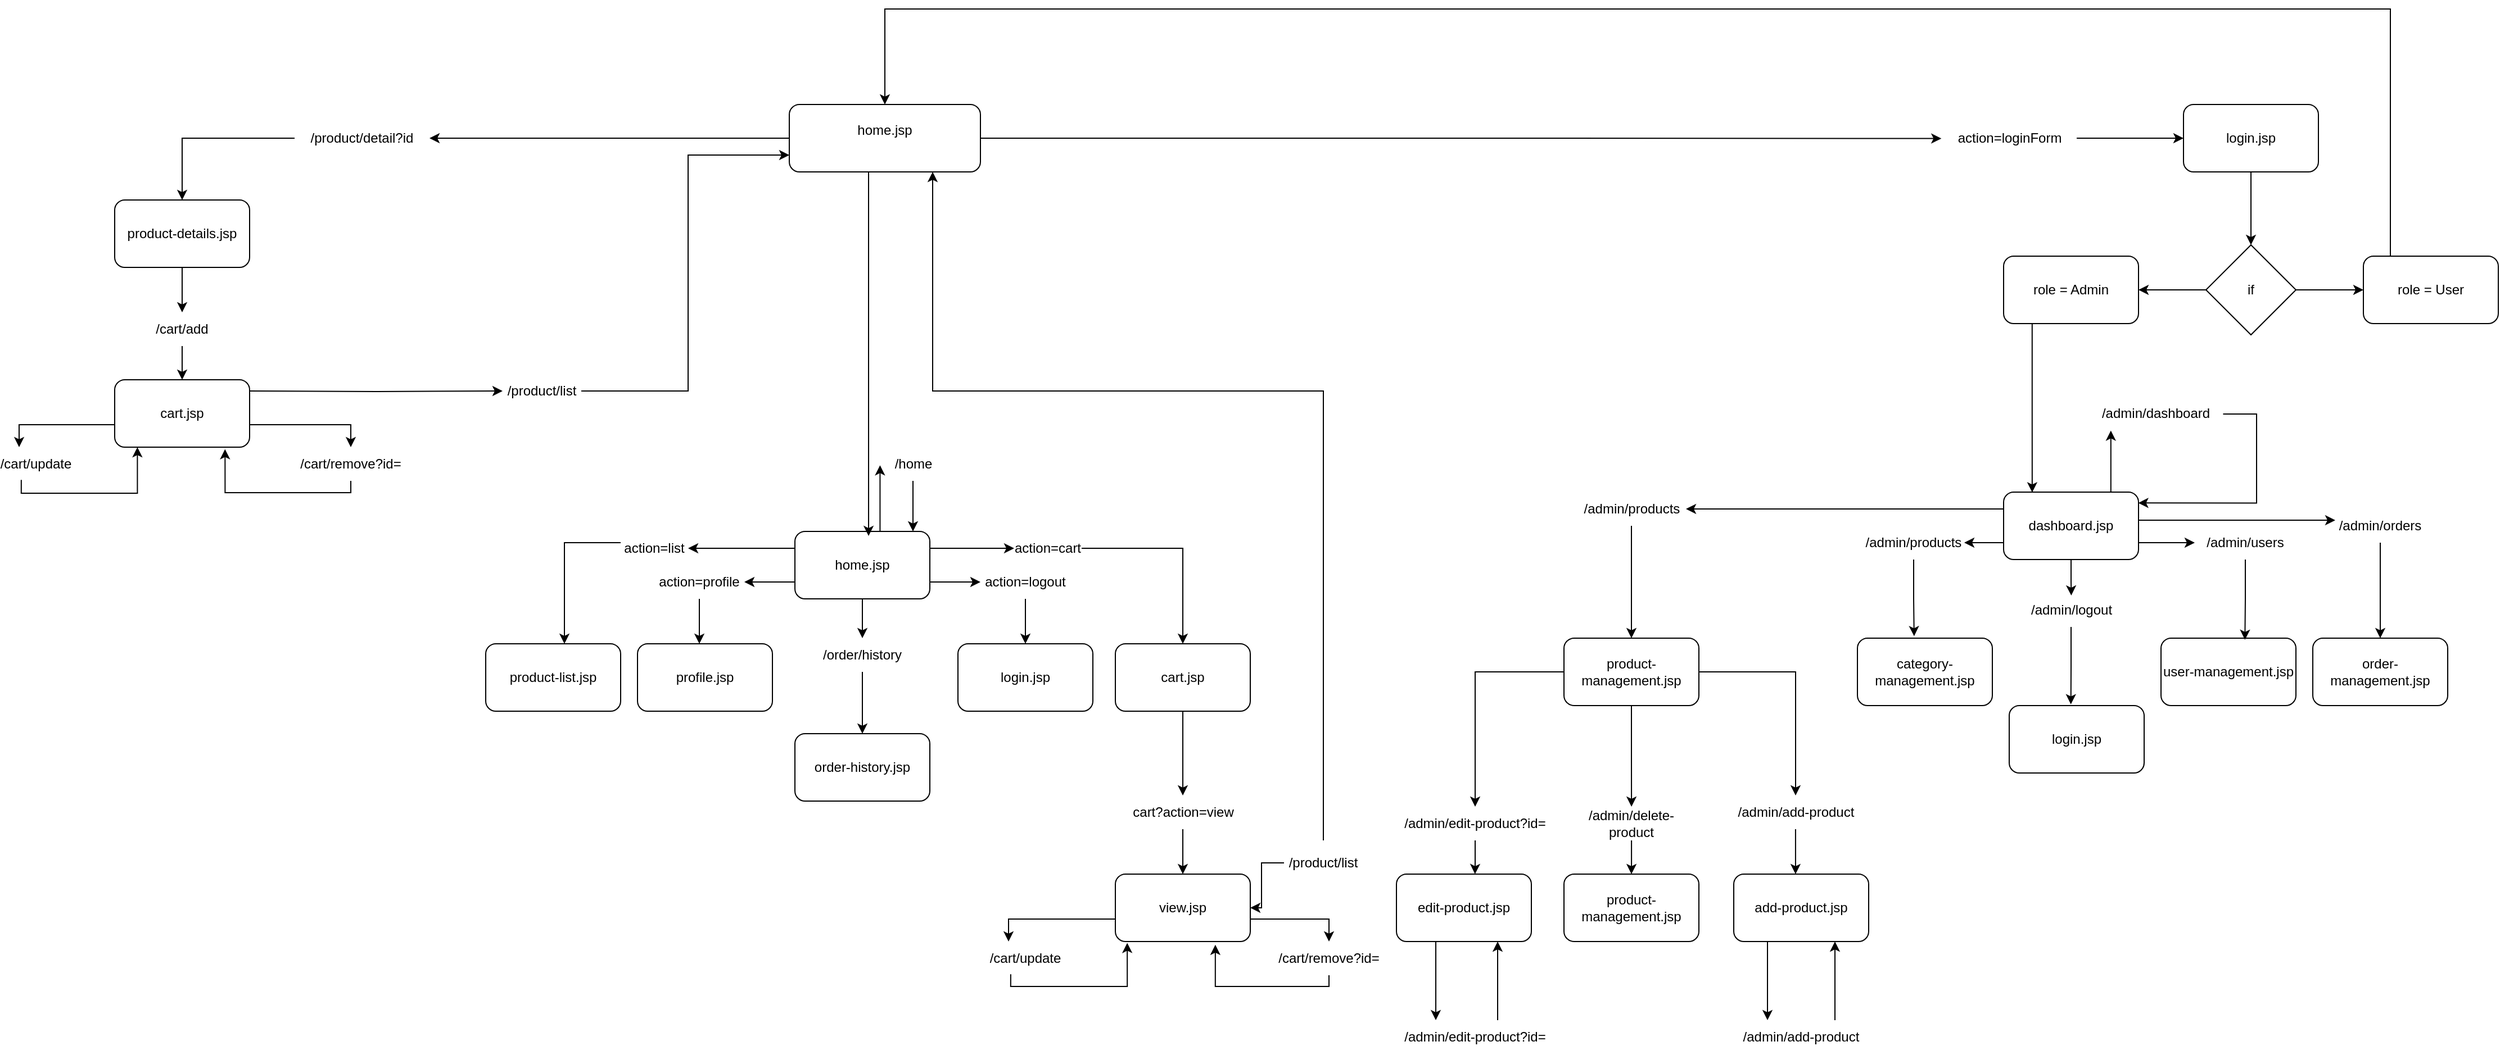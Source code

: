 <mxfile version="26.1.3">
  <diagram id="C5RBs43oDa-KdzZeNtuy" name="Page-1">
    <mxGraphModel dx="2261" dy="1913" grid="1" gridSize="10" guides="1" tooltips="1" connect="1" arrows="1" fold="1" page="1" pageScale="1" pageWidth="827" pageHeight="1169" math="0" shadow="0">
      <root>
        <mxCell id="WIyWlLk6GJQsqaUBKTNV-0" />
        <mxCell id="WIyWlLk6GJQsqaUBKTNV-1" parent="WIyWlLk6GJQsqaUBKTNV-0" />
        <mxCell id="X_06a-lyA5XukxG5UceO-40" style="edgeStyle=orthogonalEdgeStyle;rounded=0;orthogonalLoop=1;jettySize=auto;html=1;entryX=1;entryY=0.5;entryDx=0;entryDy=0;" edge="1" parent="WIyWlLk6GJQsqaUBKTNV-1" source="X_06a-lyA5XukxG5UceO-0" target="X_06a-lyA5XukxG5UceO-4">
          <mxGeometry relative="1" as="geometry" />
        </mxCell>
        <mxCell id="X_06a-lyA5XukxG5UceO-46" style="edgeStyle=orthogonalEdgeStyle;rounded=0;orthogonalLoop=1;jettySize=auto;html=1;entryX=-0.003;entryY=0.509;entryDx=0;entryDy=0;entryPerimeter=0;" edge="1" parent="WIyWlLk6GJQsqaUBKTNV-1" source="X_06a-lyA5XukxG5UceO-0" target="X_06a-lyA5XukxG5UceO-42">
          <mxGeometry relative="1" as="geometry">
            <mxPoint x="520" y="115" as="targetPoint" />
          </mxGeometry>
        </mxCell>
        <mxCell id="X_06a-lyA5XukxG5UceO-0" value="home.jsp&lt;div&gt;&lt;br&gt;&lt;/div&gt;" style="rounded=1;whiteSpace=wrap;html=1;" vertex="1" parent="WIyWlLk6GJQsqaUBKTNV-1">
          <mxGeometry x="170" y="85" width="170" height="60" as="geometry" />
        </mxCell>
        <mxCell id="X_06a-lyA5XukxG5UceO-17" style="edgeStyle=orthogonalEdgeStyle;rounded=0;orthogonalLoop=1;jettySize=auto;html=1;entryX=0.5;entryY=0;entryDx=0;entryDy=0;" edge="1" parent="WIyWlLk6GJQsqaUBKTNV-1" source="X_06a-lyA5XukxG5UceO-3" target="X_06a-lyA5XukxG5UceO-14">
          <mxGeometry relative="1" as="geometry" />
        </mxCell>
        <mxCell id="X_06a-lyA5XukxG5UceO-3" value="" style="rounded=1;whiteSpace=wrap;html=1;" vertex="1" parent="WIyWlLk6GJQsqaUBKTNV-1">
          <mxGeometry x="-430" y="170" width="120" height="60" as="geometry" />
        </mxCell>
        <mxCell id="X_06a-lyA5XukxG5UceO-5" value="product-details.jsp" style="text;html=1;align=center;verticalAlign=middle;whiteSpace=wrap;rounded=0;" vertex="1" parent="WIyWlLk6GJQsqaUBKTNV-1">
          <mxGeometry x="-420" y="185" width="100" height="30" as="geometry" />
        </mxCell>
        <mxCell id="X_06a-lyA5XukxG5UceO-10" style="edgeStyle=orthogonalEdgeStyle;rounded=0;orthogonalLoop=1;jettySize=auto;html=1;exitX=0;exitY=0.5;exitDx=0;exitDy=0;entryX=0.5;entryY=0;entryDx=0;entryDy=0;" edge="1" parent="WIyWlLk6GJQsqaUBKTNV-1" source="X_06a-lyA5XukxG5UceO-4" target="X_06a-lyA5XukxG5UceO-3">
          <mxGeometry relative="1" as="geometry">
            <Array as="points">
              <mxPoint x="-370" y="115" />
            </Array>
          </mxGeometry>
        </mxCell>
        <mxCell id="X_06a-lyA5XukxG5UceO-4" value="/product/detail?id" style="text;html=1;align=center;verticalAlign=middle;whiteSpace=wrap;rounded=0;" vertex="1" parent="WIyWlLk6GJQsqaUBKTNV-1">
          <mxGeometry x="-270" y="100" width="120" height="30" as="geometry" />
        </mxCell>
        <mxCell id="X_06a-lyA5XukxG5UceO-20" style="edgeStyle=orthogonalEdgeStyle;rounded=0;orthogonalLoop=1;jettySize=auto;html=1;entryX=0.25;entryY=0;entryDx=0;entryDy=0;" edge="1" parent="WIyWlLk6GJQsqaUBKTNV-1" source="X_06a-lyA5XukxG5UceO-11" target="X_06a-lyA5XukxG5UceO-19">
          <mxGeometry relative="1" as="geometry">
            <Array as="points">
              <mxPoint x="-515" y="370" />
            </Array>
          </mxGeometry>
        </mxCell>
        <mxCell id="X_06a-lyA5XukxG5UceO-28" value="" style="edgeStyle=orthogonalEdgeStyle;rounded=0;orthogonalLoop=1;jettySize=auto;html=1;entryX=0.5;entryY=0;entryDx=0;entryDy=0;exitX=1;exitY=0.5;exitDx=0;exitDy=0;" edge="1" parent="WIyWlLk6GJQsqaUBKTNV-1" source="X_06a-lyA5XukxG5UceO-11" target="X_06a-lyA5XukxG5UceO-22">
          <mxGeometry relative="1" as="geometry">
            <mxPoint x="-270" y="350" as="sourcePoint" />
            <mxPoint x="-220" y="370" as="targetPoint" />
            <Array as="points">
              <mxPoint x="-310" y="370" />
              <mxPoint x="-220" y="370" />
            </Array>
          </mxGeometry>
        </mxCell>
        <mxCell id="X_06a-lyA5XukxG5UceO-36" style="edgeStyle=orthogonalEdgeStyle;rounded=0;orthogonalLoop=1;jettySize=auto;html=1;entryX=0;entryY=0.5;entryDx=0;entryDy=0;" edge="1" parent="WIyWlLk6GJQsqaUBKTNV-1" target="X_06a-lyA5XukxG5UceO-38">
          <mxGeometry relative="1" as="geometry">
            <mxPoint x="-160" y="340" as="targetPoint" />
            <mxPoint x="-310" y="340.029" as="sourcePoint" />
          </mxGeometry>
        </mxCell>
        <mxCell id="X_06a-lyA5XukxG5UceO-11" value="" style="whiteSpace=wrap;html=1;rounded=1;" vertex="1" parent="WIyWlLk6GJQsqaUBKTNV-1">
          <mxGeometry x="-430" y="330" width="120" height="60" as="geometry" />
        </mxCell>
        <mxCell id="X_06a-lyA5XukxG5UceO-34" style="edgeStyle=orthogonalEdgeStyle;rounded=0;orthogonalLoop=1;jettySize=auto;html=1;entryX=0.5;entryY=0;entryDx=0;entryDy=0;" edge="1" parent="WIyWlLk6GJQsqaUBKTNV-1" source="X_06a-lyA5XukxG5UceO-14" target="X_06a-lyA5XukxG5UceO-11">
          <mxGeometry relative="1" as="geometry" />
        </mxCell>
        <mxCell id="X_06a-lyA5XukxG5UceO-14" value="/cart/add" style="text;html=1;align=center;verticalAlign=middle;whiteSpace=wrap;rounded=0;" vertex="1" parent="WIyWlLk6GJQsqaUBKTNV-1">
          <mxGeometry x="-400" y="270" width="60" height="30" as="geometry" />
        </mxCell>
        <mxCell id="X_06a-lyA5XukxG5UceO-15" value="cart.jsp" style="text;html=1;align=center;verticalAlign=middle;whiteSpace=wrap;rounded=0;" vertex="1" parent="WIyWlLk6GJQsqaUBKTNV-1">
          <mxGeometry x="-400" y="345" width="60" height="30" as="geometry" />
        </mxCell>
        <mxCell id="X_06a-lyA5XukxG5UceO-21" style="edgeStyle=orthogonalEdgeStyle;rounded=0;orthogonalLoop=1;jettySize=auto;html=1;entryX=0.16;entryY=0.99;entryDx=0;entryDy=0;entryPerimeter=0;exitX=0.282;exitY=0.97;exitDx=0;exitDy=0;exitPerimeter=0;" edge="1" parent="WIyWlLk6GJQsqaUBKTNV-1" source="X_06a-lyA5XukxG5UceO-19">
          <mxGeometry relative="1" as="geometry">
            <mxPoint x="-409.8" y="390.0" as="targetPoint" />
            <mxPoint x="-490" y="540" as="sourcePoint" />
            <Array as="points">
              <mxPoint x="-513" y="431" />
              <mxPoint x="-410" y="431" />
            </Array>
          </mxGeometry>
        </mxCell>
        <mxCell id="X_06a-lyA5XukxG5UceO-19" value="/cart/update" style="text;html=1;align=center;verticalAlign=middle;whiteSpace=wrap;rounded=0;" vertex="1" parent="WIyWlLk6GJQsqaUBKTNV-1">
          <mxGeometry x="-530" y="390" width="60" height="30" as="geometry" />
        </mxCell>
        <mxCell id="X_06a-lyA5XukxG5UceO-24" style="edgeStyle=orthogonalEdgeStyle;rounded=0;orthogonalLoop=1;jettySize=auto;html=1;entryX=0.818;entryY=1.03;entryDx=0;entryDy=0;entryPerimeter=0;exitX=0.5;exitY=1;exitDx=0;exitDy=0;" edge="1" parent="WIyWlLk6GJQsqaUBKTNV-1" source="X_06a-lyA5XukxG5UceO-22" target="X_06a-lyA5XukxG5UceO-11">
          <mxGeometry relative="1" as="geometry">
            <mxPoint x="-330" y="440" as="targetPoint" />
            <mxPoint x="-220" y="400" as="sourcePoint" />
            <Array as="points">
              <mxPoint x="-220" y="430.5" />
              <mxPoint x="-332" y="430.5" />
            </Array>
          </mxGeometry>
        </mxCell>
        <mxCell id="X_06a-lyA5XukxG5UceO-22" value="/cart/remove?id=" style="text;html=1;align=center;verticalAlign=middle;whiteSpace=wrap;rounded=0;" vertex="1" parent="WIyWlLk6GJQsqaUBKTNV-1">
          <mxGeometry x="-270" y="390" width="100" height="30" as="geometry" />
        </mxCell>
        <mxCell id="X_06a-lyA5XukxG5UceO-38" value="/product/list" style="text;html=1;align=center;verticalAlign=middle;whiteSpace=wrap;rounded=0;" vertex="1" parent="WIyWlLk6GJQsqaUBKTNV-1">
          <mxGeometry x="-85" y="320" width="70" height="40" as="geometry" />
        </mxCell>
        <mxCell id="X_06a-lyA5XukxG5UceO-39" style="edgeStyle=orthogonalEdgeStyle;rounded=0;orthogonalLoop=1;jettySize=auto;html=1;entryX=0;entryY=0.75;entryDx=0;entryDy=0;" edge="1" parent="WIyWlLk6GJQsqaUBKTNV-1" source="X_06a-lyA5XukxG5UceO-38" target="X_06a-lyA5XukxG5UceO-0">
          <mxGeometry relative="1" as="geometry">
            <mxPoint x="140" y="130" as="targetPoint" />
            <Array as="points">
              <mxPoint x="80" y="340" />
              <mxPoint x="80" y="130" />
            </Array>
          </mxGeometry>
        </mxCell>
        <mxCell id="X_06a-lyA5XukxG5UceO-49" style="edgeStyle=orthogonalEdgeStyle;rounded=0;orthogonalLoop=1;jettySize=auto;html=1;entryX=0;entryY=0.5;entryDx=0;entryDy=0;" edge="1" parent="WIyWlLk6GJQsqaUBKTNV-1" source="X_06a-lyA5XukxG5UceO-42" target="X_06a-lyA5XukxG5UceO-48">
          <mxGeometry relative="1" as="geometry" />
        </mxCell>
        <mxCell id="X_06a-lyA5XukxG5UceO-42" value="action=loginForm" style="text;html=1;align=center;verticalAlign=middle;resizable=0;points=[];autosize=1;strokeColor=none;fillColor=none;rotation=0;" vertex="1" parent="WIyWlLk6GJQsqaUBKTNV-1">
          <mxGeometry x="1195" y="100" width="120" height="30" as="geometry" />
        </mxCell>
        <mxCell id="X_06a-lyA5XukxG5UceO-53" style="edgeStyle=orthogonalEdgeStyle;rounded=0;orthogonalLoop=1;jettySize=auto;html=1;entryX=0.5;entryY=0;entryDx=0;entryDy=0;" edge="1" parent="WIyWlLk6GJQsqaUBKTNV-1" source="X_06a-lyA5XukxG5UceO-48" target="X_06a-lyA5XukxG5UceO-52">
          <mxGeometry relative="1" as="geometry" />
        </mxCell>
        <mxCell id="X_06a-lyA5XukxG5UceO-48" value="login.jsp" style="rounded=1;whiteSpace=wrap;html=1;" vertex="1" parent="WIyWlLk6GJQsqaUBKTNV-1">
          <mxGeometry x="1410" y="85" width="120" height="60" as="geometry" />
        </mxCell>
        <mxCell id="X_06a-lyA5XukxG5UceO-55" style="edgeStyle=orthogonalEdgeStyle;rounded=0;orthogonalLoop=1;jettySize=auto;html=1;entryX=1;entryY=0.5;entryDx=0;entryDy=0;" edge="1" parent="WIyWlLk6GJQsqaUBKTNV-1" source="X_06a-lyA5XukxG5UceO-52" target="X_06a-lyA5XukxG5UceO-54">
          <mxGeometry relative="1" as="geometry" />
        </mxCell>
        <mxCell id="X_06a-lyA5XukxG5UceO-59" value="" style="edgeStyle=orthogonalEdgeStyle;rounded=0;orthogonalLoop=1;jettySize=auto;html=1;" edge="1" parent="WIyWlLk6GJQsqaUBKTNV-1" source="X_06a-lyA5XukxG5UceO-52" target="X_06a-lyA5XukxG5UceO-58">
          <mxGeometry relative="1" as="geometry" />
        </mxCell>
        <mxCell id="X_06a-lyA5XukxG5UceO-52" value="if" style="rhombus;whiteSpace=wrap;html=1;" vertex="1" parent="WIyWlLk6GJQsqaUBKTNV-1">
          <mxGeometry x="1430" y="210" width="80" height="80" as="geometry" />
        </mxCell>
        <mxCell id="X_06a-lyA5XukxG5UceO-54" value="role = Admin" style="rounded=1;whiteSpace=wrap;html=1;" vertex="1" parent="WIyWlLk6GJQsqaUBKTNV-1">
          <mxGeometry x="1250" y="220" width="120" height="60" as="geometry" />
        </mxCell>
        <mxCell id="X_06a-lyA5XukxG5UceO-94" style="edgeStyle=orthogonalEdgeStyle;rounded=0;orthogonalLoop=1;jettySize=auto;html=1;entryX=1;entryY=0.5;entryDx=0;entryDy=0;exitX=0;exitY=0.25;exitDx=0;exitDy=0;" edge="1" parent="WIyWlLk6GJQsqaUBKTNV-1" source="X_06a-lyA5XukxG5UceO-56" target="X_06a-lyA5XukxG5UceO-93">
          <mxGeometry relative="1" as="geometry">
            <mxPoint x="1204" y="445.048" as="sourcePoint" />
            <Array as="points" />
          </mxGeometry>
        </mxCell>
        <mxCell id="X_06a-lyA5XukxG5UceO-100" style="edgeStyle=orthogonalEdgeStyle;rounded=0;orthogonalLoop=1;jettySize=auto;html=1;exitX=0;exitY=0.75;exitDx=0;exitDy=0;entryX=1;entryY=0.5;entryDx=0;entryDy=0;" edge="1" parent="WIyWlLk6GJQsqaUBKTNV-1" source="X_06a-lyA5XukxG5UceO-56" target="X_06a-lyA5XukxG5UceO-99">
          <mxGeometry relative="1" as="geometry">
            <mxPoint x="1240" y="475" as="sourcePoint" />
          </mxGeometry>
        </mxCell>
        <mxCell id="X_06a-lyA5XukxG5UceO-106" style="edgeStyle=orthogonalEdgeStyle;rounded=0;orthogonalLoop=1;jettySize=auto;html=1;entryX=0;entryY=0.333;entryDx=0;entryDy=0;entryPerimeter=0;" edge="1" parent="WIyWlLk6GJQsqaUBKTNV-1" source="X_06a-lyA5XukxG5UceO-56" target="X_06a-lyA5XukxG5UceO-103">
          <mxGeometry relative="1" as="geometry">
            <Array as="points">
              <mxPoint x="1545" y="455" />
            </Array>
          </mxGeometry>
        </mxCell>
        <mxCell id="X_06a-lyA5XukxG5UceO-56" value="dashboard.jsp" style="rounded=1;whiteSpace=wrap;html=1;" vertex="1" parent="WIyWlLk6GJQsqaUBKTNV-1">
          <mxGeometry x="1250" y="430" width="120" height="60" as="geometry" />
        </mxCell>
        <mxCell id="X_06a-lyA5XukxG5UceO-60" style="edgeStyle=orthogonalEdgeStyle;rounded=0;orthogonalLoop=1;jettySize=auto;html=1;exitX=0.5;exitY=0;exitDx=0;exitDy=0;entryX=0.5;entryY=0;entryDx=0;entryDy=0;" edge="1" parent="WIyWlLk6GJQsqaUBKTNV-1" source="X_06a-lyA5XukxG5UceO-58" target="X_06a-lyA5XukxG5UceO-0">
          <mxGeometry relative="1" as="geometry">
            <mxPoint x="350" y="60" as="targetPoint" />
            <mxPoint x="965.36" y="218.74" as="sourcePoint" />
            <Array as="points">
              <mxPoint x="1594" y="220" />
              <mxPoint x="1594" />
              <mxPoint x="255" />
            </Array>
          </mxGeometry>
        </mxCell>
        <mxCell id="X_06a-lyA5XukxG5UceO-58" value="role = User" style="rounded=1;whiteSpace=wrap;html=1;" vertex="1" parent="WIyWlLk6GJQsqaUBKTNV-1">
          <mxGeometry x="1570" y="220" width="120" height="60" as="geometry" />
        </mxCell>
        <mxCell id="X_06a-lyA5XukxG5UceO-72" value="" style="edgeStyle=orthogonalEdgeStyle;rounded=0;orthogonalLoop=1;jettySize=auto;html=1;" edge="1" parent="WIyWlLk6GJQsqaUBKTNV-1" source="X_06a-lyA5XukxG5UceO-62" target="X_06a-lyA5XukxG5UceO-66">
          <mxGeometry relative="1" as="geometry">
            <Array as="points">
              <mxPoint x="150" y="480" />
              <mxPoint x="150" y="480" />
            </Array>
          </mxGeometry>
        </mxCell>
        <mxCell id="X_06a-lyA5XukxG5UceO-75" style="edgeStyle=orthogonalEdgeStyle;rounded=0;orthogonalLoop=1;jettySize=auto;html=1;entryX=1;entryY=0.5;entryDx=0;entryDy=0;" edge="1" parent="WIyWlLk6GJQsqaUBKTNV-1" source="X_06a-lyA5XukxG5UceO-62" target="X_06a-lyA5XukxG5UceO-74">
          <mxGeometry relative="1" as="geometry">
            <Array as="points">
              <mxPoint x="160" y="510" />
              <mxPoint x="160" y="510" />
            </Array>
          </mxGeometry>
        </mxCell>
        <mxCell id="X_06a-lyA5XukxG5UceO-80" value="" style="edgeStyle=orthogonalEdgeStyle;rounded=0;orthogonalLoop=1;jettySize=auto;html=1;" edge="1" parent="WIyWlLk6GJQsqaUBKTNV-1" source="X_06a-lyA5XukxG5UceO-62" target="X_06a-lyA5XukxG5UceO-78">
          <mxGeometry relative="1" as="geometry">
            <Array as="points">
              <mxPoint x="320" y="480" />
              <mxPoint x="320" y="480" />
            </Array>
          </mxGeometry>
        </mxCell>
        <mxCell id="X_06a-lyA5XukxG5UceO-89" style="edgeStyle=orthogonalEdgeStyle;rounded=0;orthogonalLoop=1;jettySize=auto;html=1;entryX=0.5;entryY=0;entryDx=0;entryDy=0;" edge="1" parent="WIyWlLk6GJQsqaUBKTNV-1" source="X_06a-lyA5XukxG5UceO-62" target="X_06a-lyA5XukxG5UceO-88">
          <mxGeometry relative="1" as="geometry" />
        </mxCell>
        <mxCell id="X_06a-lyA5XukxG5UceO-62" value="home.jsp" style="rounded=1;whiteSpace=wrap;html=1;" vertex="1" parent="WIyWlLk6GJQsqaUBKTNV-1">
          <mxGeometry x="175" y="465" width="120" height="60" as="geometry" />
        </mxCell>
        <mxCell id="X_06a-lyA5XukxG5UceO-71" value="" style="edgeStyle=orthogonalEdgeStyle;rounded=0;orthogonalLoop=1;jettySize=auto;html=1;" edge="1" parent="WIyWlLk6GJQsqaUBKTNV-1" source="X_06a-lyA5XukxG5UceO-66" target="X_06a-lyA5XukxG5UceO-70">
          <mxGeometry relative="1" as="geometry">
            <Array as="points">
              <mxPoint x="70" y="475" />
              <mxPoint x="-30" y="475" />
            </Array>
          </mxGeometry>
        </mxCell>
        <mxCell id="X_06a-lyA5XukxG5UceO-66" value="action=list" style="text;html=1;align=center;verticalAlign=middle;whiteSpace=wrap;rounded=0;" vertex="1" parent="WIyWlLk6GJQsqaUBKTNV-1">
          <mxGeometry x="20" y="465" width="60" height="30" as="geometry" />
        </mxCell>
        <mxCell id="X_06a-lyA5XukxG5UceO-70" value="product-list.jsp" style="rounded=1;whiteSpace=wrap;html=1;" vertex="1" parent="WIyWlLk6GJQsqaUBKTNV-1">
          <mxGeometry x="-100" y="565" width="120" height="60" as="geometry" />
        </mxCell>
        <mxCell id="X_06a-lyA5XukxG5UceO-77" value="" style="edgeStyle=orthogonalEdgeStyle;rounded=0;orthogonalLoop=1;jettySize=auto;html=1;" edge="1" parent="WIyWlLk6GJQsqaUBKTNV-1" source="X_06a-lyA5XukxG5UceO-74" target="X_06a-lyA5XukxG5UceO-76">
          <mxGeometry relative="1" as="geometry">
            <Array as="points">
              <mxPoint x="90" y="545" />
              <mxPoint x="90" y="545" />
            </Array>
          </mxGeometry>
        </mxCell>
        <mxCell id="X_06a-lyA5XukxG5UceO-74" value="action=profile" style="text;html=1;align=center;verticalAlign=middle;whiteSpace=wrap;rounded=0;" vertex="1" parent="WIyWlLk6GJQsqaUBKTNV-1">
          <mxGeometry x="50" y="495" width="80" height="30" as="geometry" />
        </mxCell>
        <mxCell id="X_06a-lyA5XukxG5UceO-76" value="profile.jsp" style="rounded=1;whiteSpace=wrap;html=1;" vertex="1" parent="WIyWlLk6GJQsqaUBKTNV-1">
          <mxGeometry x="35" y="565" width="120" height="60" as="geometry" />
        </mxCell>
        <mxCell id="X_06a-lyA5XukxG5UceO-82" value="" style="edgeStyle=orthogonalEdgeStyle;rounded=0;orthogonalLoop=1;jettySize=auto;html=1;" edge="1" parent="WIyWlLk6GJQsqaUBKTNV-1" source="X_06a-lyA5XukxG5UceO-78" target="X_06a-lyA5XukxG5UceO-81">
          <mxGeometry relative="1" as="geometry" />
        </mxCell>
        <mxCell id="X_06a-lyA5XukxG5UceO-78" value="action=cart" style="text;html=1;align=center;verticalAlign=middle;whiteSpace=wrap;rounded=0;" vertex="1" parent="WIyWlLk6GJQsqaUBKTNV-1">
          <mxGeometry x="370" y="465" width="60" height="30" as="geometry" />
        </mxCell>
        <mxCell id="X_06a-lyA5XukxG5UceO-160" value="" style="edgeStyle=orthogonalEdgeStyle;rounded=0;orthogonalLoop=1;jettySize=auto;html=1;" edge="1" parent="WIyWlLk6GJQsqaUBKTNV-1" source="X_06a-lyA5XukxG5UceO-81" target="X_06a-lyA5XukxG5UceO-159">
          <mxGeometry relative="1" as="geometry" />
        </mxCell>
        <mxCell id="X_06a-lyA5XukxG5UceO-81" value="cart.jsp" style="rounded=1;whiteSpace=wrap;html=1;" vertex="1" parent="WIyWlLk6GJQsqaUBKTNV-1">
          <mxGeometry x="460" y="565" width="120" height="60" as="geometry" />
        </mxCell>
        <mxCell id="X_06a-lyA5XukxG5UceO-83" style="edgeStyle=orthogonalEdgeStyle;rounded=0;orthogonalLoop=1;jettySize=auto;html=1;exitX=1;exitY=0.75;exitDx=0;exitDy=0;entryX=0;entryY=0.5;entryDx=0;entryDy=0;" edge="1" parent="WIyWlLk6GJQsqaUBKTNV-1" source="X_06a-lyA5XukxG5UceO-62" target="X_06a-lyA5XukxG5UceO-85">
          <mxGeometry relative="1" as="geometry">
            <mxPoint x="295" y="555" as="sourcePoint" />
            <mxPoint x="440" y="510" as="targetPoint" />
            <Array as="points" />
          </mxGeometry>
        </mxCell>
        <mxCell id="X_06a-lyA5XukxG5UceO-84" value="login.jsp" style="rounded=1;whiteSpace=wrap;html=1;" vertex="1" parent="WIyWlLk6GJQsqaUBKTNV-1">
          <mxGeometry x="320" y="565" width="120" height="60" as="geometry" />
        </mxCell>
        <mxCell id="X_06a-lyA5XukxG5UceO-86" style="edgeStyle=orthogonalEdgeStyle;rounded=0;orthogonalLoop=1;jettySize=auto;html=1;entryX=0.5;entryY=0;entryDx=0;entryDy=0;" edge="1" parent="WIyWlLk6GJQsqaUBKTNV-1" source="X_06a-lyA5XukxG5UceO-85" target="X_06a-lyA5XukxG5UceO-84">
          <mxGeometry relative="1" as="geometry" />
        </mxCell>
        <mxCell id="X_06a-lyA5XukxG5UceO-85" value="action=logout" style="text;html=1;align=center;verticalAlign=middle;whiteSpace=wrap;rounded=0;" vertex="1" parent="WIyWlLk6GJQsqaUBKTNV-1">
          <mxGeometry x="340" y="495" width="80" height="30" as="geometry" />
        </mxCell>
        <mxCell id="X_06a-lyA5XukxG5UceO-90" style="edgeStyle=orthogonalEdgeStyle;rounded=0;orthogonalLoop=1;jettySize=auto;html=1;entryX=0.5;entryY=0;entryDx=0;entryDy=0;" edge="1" parent="WIyWlLk6GJQsqaUBKTNV-1" source="X_06a-lyA5XukxG5UceO-88" target="X_06a-lyA5XukxG5UceO-91">
          <mxGeometry relative="1" as="geometry">
            <mxPoint x="235" y="635" as="targetPoint" />
          </mxGeometry>
        </mxCell>
        <mxCell id="X_06a-lyA5XukxG5UceO-88" value="/order/history" style="text;html=1;align=center;verticalAlign=middle;whiteSpace=wrap;rounded=0;" vertex="1" parent="WIyWlLk6GJQsqaUBKTNV-1">
          <mxGeometry x="200" y="560" width="70" height="30" as="geometry" />
        </mxCell>
        <mxCell id="X_06a-lyA5XukxG5UceO-91" value="order-history.jsp" style="rounded=1;whiteSpace=wrap;html=1;" vertex="1" parent="WIyWlLk6GJQsqaUBKTNV-1">
          <mxGeometry x="175" y="645" width="120" height="60" as="geometry" />
        </mxCell>
        <mxCell id="X_06a-lyA5XukxG5UceO-98" style="edgeStyle=orthogonalEdgeStyle;rounded=0;orthogonalLoop=1;jettySize=auto;html=1;entryX=0.5;entryY=0;entryDx=0;entryDy=0;" edge="1" parent="WIyWlLk6GJQsqaUBKTNV-1" source="X_06a-lyA5XukxG5UceO-93" target="X_06a-lyA5XukxG5UceO-97">
          <mxGeometry relative="1" as="geometry" />
        </mxCell>
        <mxCell id="X_06a-lyA5XukxG5UceO-93" value="/admin/products" style="text;html=1;align=center;verticalAlign=middle;whiteSpace=wrap;rounded=0;" vertex="1" parent="WIyWlLk6GJQsqaUBKTNV-1">
          <mxGeometry x="870.5" y="430" width="97" height="30" as="geometry" />
        </mxCell>
        <mxCell id="X_06a-lyA5XukxG5UceO-134" style="edgeStyle=orthogonalEdgeStyle;rounded=0;orthogonalLoop=1;jettySize=auto;html=1;entryX=0.5;entryY=0;entryDx=0;entryDy=0;" edge="1" parent="WIyWlLk6GJQsqaUBKTNV-1" source="X_06a-lyA5XukxG5UceO-97" target="X_06a-lyA5XukxG5UceO-123">
          <mxGeometry relative="1" as="geometry" />
        </mxCell>
        <mxCell id="X_06a-lyA5XukxG5UceO-136" value="" style="edgeStyle=orthogonalEdgeStyle;rounded=0;orthogonalLoop=1;jettySize=auto;html=1;" edge="1" parent="WIyWlLk6GJQsqaUBKTNV-1" source="X_06a-lyA5XukxG5UceO-97" target="X_06a-lyA5XukxG5UceO-128">
          <mxGeometry relative="1" as="geometry" />
        </mxCell>
        <mxCell id="X_06a-lyA5XukxG5UceO-145" style="edgeStyle=orthogonalEdgeStyle;rounded=0;orthogonalLoop=1;jettySize=auto;html=1;" edge="1" parent="WIyWlLk6GJQsqaUBKTNV-1" source="X_06a-lyA5XukxG5UceO-97" target="X_06a-lyA5XukxG5UceO-137">
          <mxGeometry relative="1" as="geometry" />
        </mxCell>
        <mxCell id="X_06a-lyA5XukxG5UceO-97" value="product-management.jsp" style="rounded=1;whiteSpace=wrap;html=1;" vertex="1" parent="WIyWlLk6GJQsqaUBKTNV-1">
          <mxGeometry x="859" y="560" width="120" height="60" as="geometry" />
        </mxCell>
        <mxCell id="X_06a-lyA5XukxG5UceO-99" value="/admin/products" style="text;html=1;align=center;verticalAlign=middle;whiteSpace=wrap;rounded=0;" vertex="1" parent="WIyWlLk6GJQsqaUBKTNV-1">
          <mxGeometry x="1125" y="460" width="90" height="30" as="geometry" />
        </mxCell>
        <mxCell id="X_06a-lyA5XukxG5UceO-101" value="&lt;span style=&quot;font-family: Tahoma, Arial, sans-serif; text-align: start;&quot;&gt;category-management.jsp&lt;/span&gt;" style="rounded=1;whiteSpace=wrap;html=1;" vertex="1" parent="WIyWlLk6GJQsqaUBKTNV-1">
          <mxGeometry x="1120" y="560" width="120" height="60" as="geometry" />
        </mxCell>
        <mxCell id="X_06a-lyA5XukxG5UceO-102" style="edgeStyle=orthogonalEdgeStyle;rounded=0;orthogonalLoop=1;jettySize=auto;html=1;entryX=0.42;entryY=-0.03;entryDx=0;entryDy=0;entryPerimeter=0;" edge="1" parent="WIyWlLk6GJQsqaUBKTNV-1" source="X_06a-lyA5XukxG5UceO-99" target="X_06a-lyA5XukxG5UceO-101">
          <mxGeometry relative="1" as="geometry" />
        </mxCell>
        <mxCell id="X_06a-lyA5XukxG5UceO-108" style="edgeStyle=orthogonalEdgeStyle;rounded=0;orthogonalLoop=1;jettySize=auto;html=1;entryX=0.5;entryY=0;entryDx=0;entryDy=0;" edge="1" parent="WIyWlLk6GJQsqaUBKTNV-1" source="X_06a-lyA5XukxG5UceO-103" target="X_06a-lyA5XukxG5UceO-107">
          <mxGeometry relative="1" as="geometry" />
        </mxCell>
        <mxCell id="X_06a-lyA5XukxG5UceO-103" value="/admin/orders" style="text;html=1;align=center;verticalAlign=middle;whiteSpace=wrap;rounded=0;" vertex="1" parent="WIyWlLk6GJQsqaUBKTNV-1">
          <mxGeometry x="1545" y="445" width="80" height="30" as="geometry" />
        </mxCell>
        <mxCell id="X_06a-lyA5XukxG5UceO-107" value="order-management.jsp" style="rounded=1;whiteSpace=wrap;html=1;" vertex="1" parent="WIyWlLk6GJQsqaUBKTNV-1">
          <mxGeometry x="1525" y="560" width="120" height="60" as="geometry" />
        </mxCell>
        <mxCell id="X_06a-lyA5XukxG5UceO-109" style="edgeStyle=orthogonalEdgeStyle;rounded=0;orthogonalLoop=1;jettySize=auto;html=1;exitX=1;exitY=0.75;exitDx=0;exitDy=0;entryX=0;entryY=0.5;entryDx=0;entryDy=0;" edge="1" parent="WIyWlLk6GJQsqaUBKTNV-1" source="X_06a-lyA5XukxG5UceO-56" target="X_06a-lyA5XukxG5UceO-110">
          <mxGeometry relative="1" as="geometry">
            <mxPoint x="1395" y="475" as="sourcePoint" />
            <mxPoint x="1450" y="475" as="targetPoint" />
            <Array as="points" />
          </mxGeometry>
        </mxCell>
        <mxCell id="X_06a-lyA5XukxG5UceO-110" value="/admin/users" style="text;html=1;align=center;verticalAlign=middle;whiteSpace=wrap;rounded=0;" vertex="1" parent="WIyWlLk6GJQsqaUBKTNV-1">
          <mxGeometry x="1420" y="460" width="90" height="30" as="geometry" />
        </mxCell>
        <mxCell id="X_06a-lyA5XukxG5UceO-111" value="user-management.jsp" style="rounded=1;whiteSpace=wrap;html=1;" vertex="1" parent="WIyWlLk6GJQsqaUBKTNV-1">
          <mxGeometry x="1390" y="560" width="120" height="60" as="geometry" />
        </mxCell>
        <mxCell id="X_06a-lyA5XukxG5UceO-113" style="edgeStyle=orthogonalEdgeStyle;rounded=0;orthogonalLoop=1;jettySize=auto;html=1;entryX=0.622;entryY=0.024;entryDx=0;entryDy=0;entryPerimeter=0;" edge="1" parent="WIyWlLk6GJQsqaUBKTNV-1" source="X_06a-lyA5XukxG5UceO-110" target="X_06a-lyA5XukxG5UceO-111">
          <mxGeometry relative="1" as="geometry" />
        </mxCell>
        <mxCell id="X_06a-lyA5XukxG5UceO-114" value="/admin/logout" style="text;html=1;align=center;verticalAlign=middle;resizable=0;points=[];autosize=1;strokeColor=none;fillColor=none;" vertex="1" parent="WIyWlLk6GJQsqaUBKTNV-1">
          <mxGeometry x="1260" y="520" width="100" height="30" as="geometry" />
        </mxCell>
        <mxCell id="X_06a-lyA5XukxG5UceO-116" style="edgeStyle=orthogonalEdgeStyle;rounded=0;orthogonalLoop=1;jettySize=auto;html=1;entryX=0.502;entryY=0.067;entryDx=0;entryDy=0;entryPerimeter=0;" edge="1" parent="WIyWlLk6GJQsqaUBKTNV-1" source="X_06a-lyA5XukxG5UceO-56" target="X_06a-lyA5XukxG5UceO-114">
          <mxGeometry relative="1" as="geometry" />
        </mxCell>
        <mxCell id="X_06a-lyA5XukxG5UceO-117" value="login.jsp" style="rounded=1;whiteSpace=wrap;html=1;" vertex="1" parent="WIyWlLk6GJQsqaUBKTNV-1">
          <mxGeometry x="1255" y="620" width="120" height="60" as="geometry" />
        </mxCell>
        <mxCell id="X_06a-lyA5XukxG5UceO-118" style="edgeStyle=orthogonalEdgeStyle;rounded=0;orthogonalLoop=1;jettySize=auto;html=1;entryX=0.457;entryY=-0.019;entryDx=0;entryDy=0;entryPerimeter=0;" edge="1" parent="WIyWlLk6GJQsqaUBKTNV-1" source="X_06a-lyA5XukxG5UceO-114" target="X_06a-lyA5XukxG5UceO-117">
          <mxGeometry relative="1" as="geometry" />
        </mxCell>
        <mxCell id="X_06a-lyA5XukxG5UceO-119" style="edgeStyle=orthogonalEdgeStyle;rounded=0;orthogonalLoop=1;jettySize=auto;html=1;entryX=0.212;entryY=0.004;entryDx=0;entryDy=0;entryPerimeter=0;" edge="1" parent="WIyWlLk6GJQsqaUBKTNV-1" source="X_06a-lyA5XukxG5UceO-54" target="X_06a-lyA5XukxG5UceO-56">
          <mxGeometry relative="1" as="geometry">
            <Array as="points">
              <mxPoint x="1275" y="355" />
            </Array>
          </mxGeometry>
        </mxCell>
        <mxCell id="X_06a-lyA5XukxG5UceO-122" style="edgeStyle=orthogonalEdgeStyle;rounded=0;orthogonalLoop=1;jettySize=auto;html=1;exitX=1.002;exitY=0.516;exitDx=0;exitDy=0;exitPerimeter=0;entryX=0.998;entryY=0.161;entryDx=0;entryDy=0;entryPerimeter=0;" edge="1" parent="WIyWlLk6GJQsqaUBKTNV-1" source="X_06a-lyA5XukxG5UceO-120" target="X_06a-lyA5XukxG5UceO-56">
          <mxGeometry relative="1" as="geometry">
            <mxPoint x="1395" y="410" as="targetPoint" />
            <Array as="points">
              <mxPoint x="1475" y="360" />
              <mxPoint x="1475" y="440" />
            </Array>
          </mxGeometry>
        </mxCell>
        <mxCell id="X_06a-lyA5XukxG5UceO-120" value="/admin/dashboard" style="text;html=1;align=center;verticalAlign=middle;resizable=0;points=[];autosize=1;strokeColor=none;fillColor=none;" vertex="1" parent="WIyWlLk6GJQsqaUBKTNV-1">
          <mxGeometry x="1325" y="345" width="120" height="30" as="geometry" />
        </mxCell>
        <mxCell id="X_06a-lyA5XukxG5UceO-121" style="edgeStyle=orthogonalEdgeStyle;rounded=0;orthogonalLoop=1;jettySize=auto;html=1;entryX=0.17;entryY=1.007;entryDx=0;entryDy=0;entryPerimeter=0;" edge="1" parent="WIyWlLk6GJQsqaUBKTNV-1" source="X_06a-lyA5XukxG5UceO-56" target="X_06a-lyA5XukxG5UceO-120">
          <mxGeometry relative="1" as="geometry">
            <Array as="points">
              <mxPoint x="1345" y="403" />
            </Array>
          </mxGeometry>
        </mxCell>
        <mxCell id="X_06a-lyA5XukxG5UceO-123" value="/admin/edit-product?id=" style="text;html=1;align=center;verticalAlign=middle;whiteSpace=wrap;rounded=0;" vertex="1" parent="WIyWlLk6GJQsqaUBKTNV-1">
          <mxGeometry x="710" y="710" width="140" height="30" as="geometry" />
        </mxCell>
        <mxCell id="X_06a-lyA5XukxG5UceO-150" style="edgeStyle=orthogonalEdgeStyle;rounded=0;orthogonalLoop=1;jettySize=auto;html=1;entryX=0.25;entryY=0;entryDx=0;entryDy=0;" edge="1" parent="WIyWlLk6GJQsqaUBKTNV-1" source="X_06a-lyA5XukxG5UceO-125" target="X_06a-lyA5XukxG5UceO-149">
          <mxGeometry relative="1" as="geometry">
            <Array as="points">
              <mxPoint x="745" y="850" />
              <mxPoint x="745" y="850" />
            </Array>
          </mxGeometry>
        </mxCell>
        <mxCell id="X_06a-lyA5XukxG5UceO-125" value="edit-product.jsp" style="rounded=1;whiteSpace=wrap;html=1;" vertex="1" parent="WIyWlLk6GJQsqaUBKTNV-1">
          <mxGeometry x="710" y="770" width="120" height="60" as="geometry" />
        </mxCell>
        <mxCell id="X_06a-lyA5XukxG5UceO-131" style="edgeStyle=orthogonalEdgeStyle;rounded=0;orthogonalLoop=1;jettySize=auto;html=1;entryX=0.5;entryY=0;entryDx=0;entryDy=0;" edge="1" parent="WIyWlLk6GJQsqaUBKTNV-1" source="X_06a-lyA5XukxG5UceO-128" target="X_06a-lyA5XukxG5UceO-129">
          <mxGeometry relative="1" as="geometry" />
        </mxCell>
        <mxCell id="X_06a-lyA5XukxG5UceO-128" value="/admin/delete-product" style="text;html=1;align=center;verticalAlign=middle;whiteSpace=wrap;rounded=0;" vertex="1" parent="WIyWlLk6GJQsqaUBKTNV-1">
          <mxGeometry x="883.25" y="710" width="71.5" height="30" as="geometry" />
        </mxCell>
        <mxCell id="X_06a-lyA5XukxG5UceO-129" value="product-management.jsp" style="rounded=1;whiteSpace=wrap;html=1;" vertex="1" parent="WIyWlLk6GJQsqaUBKTNV-1">
          <mxGeometry x="859" y="770" width="120" height="60" as="geometry" />
        </mxCell>
        <mxCell id="X_06a-lyA5XukxG5UceO-133" style="edgeStyle=orthogonalEdgeStyle;rounded=0;orthogonalLoop=1;jettySize=auto;html=1;entryX=0.582;entryY=-0.001;entryDx=0;entryDy=0;entryPerimeter=0;" edge="1" parent="WIyWlLk6GJQsqaUBKTNV-1" source="X_06a-lyA5XukxG5UceO-123" target="X_06a-lyA5XukxG5UceO-125">
          <mxGeometry relative="1" as="geometry" />
        </mxCell>
        <mxCell id="X_06a-lyA5XukxG5UceO-137" value="/admin/add-product" style="text;html=1;align=center;verticalAlign=middle;resizable=0;points=[];autosize=1;strokeColor=none;fillColor=none;" vertex="1" parent="WIyWlLk6GJQsqaUBKTNV-1">
          <mxGeometry x="1000" y="700" width="130" height="30" as="geometry" />
        </mxCell>
        <mxCell id="X_06a-lyA5XukxG5UceO-147" style="edgeStyle=orthogonalEdgeStyle;rounded=0;orthogonalLoop=1;jettySize=auto;html=1;entryX=0.25;entryY=0;entryDx=0;entryDy=0;" edge="1" parent="WIyWlLk6GJQsqaUBKTNV-1" source="X_06a-lyA5XukxG5UceO-142" target="X_06a-lyA5XukxG5UceO-146">
          <mxGeometry relative="1" as="geometry">
            <Array as="points">
              <mxPoint x="1040" y="850" />
              <mxPoint x="1040" y="850" />
            </Array>
          </mxGeometry>
        </mxCell>
        <mxCell id="X_06a-lyA5XukxG5UceO-142" value="add-product.jsp" style="rounded=1;whiteSpace=wrap;html=1;" vertex="1" parent="WIyWlLk6GJQsqaUBKTNV-1">
          <mxGeometry x="1010" y="770" width="120" height="60" as="geometry" />
        </mxCell>
        <mxCell id="X_06a-lyA5XukxG5UceO-143" style="edgeStyle=orthogonalEdgeStyle;rounded=0;orthogonalLoop=1;jettySize=auto;html=1;entryX=0.458;entryY=0;entryDx=0;entryDy=0;entryPerimeter=0;" edge="1" parent="WIyWlLk6GJQsqaUBKTNV-1" source="X_06a-lyA5XukxG5UceO-137" target="X_06a-lyA5XukxG5UceO-142">
          <mxGeometry relative="1" as="geometry" />
        </mxCell>
        <mxCell id="X_06a-lyA5XukxG5UceO-148" style="edgeStyle=orthogonalEdgeStyle;rounded=0;orthogonalLoop=1;jettySize=auto;html=1;entryX=0.75;entryY=1;entryDx=0;entryDy=0;" edge="1" parent="WIyWlLk6GJQsqaUBKTNV-1" source="X_06a-lyA5XukxG5UceO-146" target="X_06a-lyA5XukxG5UceO-142">
          <mxGeometry relative="1" as="geometry">
            <Array as="points">
              <mxPoint x="1100" y="880" />
              <mxPoint x="1100" y="880" />
            </Array>
          </mxGeometry>
        </mxCell>
        <mxCell id="X_06a-lyA5XukxG5UceO-146" value="/admin/add-product" style="text;html=1;align=center;verticalAlign=middle;whiteSpace=wrap;rounded=0;" vertex="1" parent="WIyWlLk6GJQsqaUBKTNV-1">
          <mxGeometry x="1010" y="900" width="120" height="30" as="geometry" />
        </mxCell>
        <mxCell id="X_06a-lyA5XukxG5UceO-151" style="edgeStyle=orthogonalEdgeStyle;rounded=0;orthogonalLoop=1;jettySize=auto;html=1;entryX=0.75;entryY=1;entryDx=0;entryDy=0;" edge="1" parent="WIyWlLk6GJQsqaUBKTNV-1" source="X_06a-lyA5XukxG5UceO-149" target="X_06a-lyA5XukxG5UceO-125">
          <mxGeometry relative="1" as="geometry">
            <Array as="points">
              <mxPoint x="800" y="880" />
              <mxPoint x="800" y="880" />
            </Array>
          </mxGeometry>
        </mxCell>
        <mxCell id="X_06a-lyA5XukxG5UceO-149" value="/admin/edit-product?id=" style="text;html=1;align=center;verticalAlign=middle;whiteSpace=wrap;rounded=0;" vertex="1" parent="WIyWlLk6GJQsqaUBKTNV-1">
          <mxGeometry x="710" y="900" width="140" height="30" as="geometry" />
        </mxCell>
        <mxCell id="X_06a-lyA5XukxG5UceO-154" style="edgeStyle=orthogonalEdgeStyle;rounded=0;orthogonalLoop=1;jettySize=auto;html=1;entryX=0.546;entryY=0.067;entryDx=0;entryDy=0;entryPerimeter=0;" edge="1" parent="WIyWlLk6GJQsqaUBKTNV-1" source="X_06a-lyA5XukxG5UceO-0" target="X_06a-lyA5XukxG5UceO-62">
          <mxGeometry relative="1" as="geometry">
            <Array as="points">
              <mxPoint x="240" y="305" />
            </Array>
          </mxGeometry>
        </mxCell>
        <mxCell id="X_06a-lyA5XukxG5UceO-158" value="" style="edgeStyle=orthogonalEdgeStyle;rounded=0;orthogonalLoop=1;jettySize=auto;html=1;" edge="1" parent="WIyWlLk6GJQsqaUBKTNV-1" source="X_06a-lyA5XukxG5UceO-155" target="X_06a-lyA5XukxG5UceO-62">
          <mxGeometry relative="1" as="geometry">
            <Array as="points">
              <mxPoint x="280" y="430" />
              <mxPoint x="280" y="430" />
            </Array>
          </mxGeometry>
        </mxCell>
        <mxCell id="X_06a-lyA5XukxG5UceO-155" value="/home" style="text;html=1;align=center;verticalAlign=middle;resizable=0;points=[];autosize=1;strokeColor=none;fillColor=none;" vertex="1" parent="WIyWlLk6GJQsqaUBKTNV-1">
          <mxGeometry x="250" y="390" width="60" height="30" as="geometry" />
        </mxCell>
        <mxCell id="X_06a-lyA5XukxG5UceO-156" style="edgeStyle=orthogonalEdgeStyle;rounded=0;orthogonalLoop=1;jettySize=auto;html=1;entryX=0.011;entryY=0.535;entryDx=0;entryDy=0;entryPerimeter=0;" edge="1" parent="WIyWlLk6GJQsqaUBKTNV-1" source="X_06a-lyA5XukxG5UceO-62" target="X_06a-lyA5XukxG5UceO-155">
          <mxGeometry relative="1" as="geometry">
            <Array as="points">
              <mxPoint x="250" y="406" />
            </Array>
          </mxGeometry>
        </mxCell>
        <mxCell id="X_06a-lyA5XukxG5UceO-162" value="" style="edgeStyle=orthogonalEdgeStyle;rounded=0;orthogonalLoop=1;jettySize=auto;html=1;" edge="1" parent="WIyWlLk6GJQsqaUBKTNV-1" source="X_06a-lyA5XukxG5UceO-159" target="X_06a-lyA5XukxG5UceO-161">
          <mxGeometry relative="1" as="geometry" />
        </mxCell>
        <mxCell id="X_06a-lyA5XukxG5UceO-159" value="cart?action=view" style="text;html=1;align=center;verticalAlign=middle;resizable=0;points=[];autosize=1;strokeColor=none;fillColor=none;" vertex="1" parent="WIyWlLk6GJQsqaUBKTNV-1">
          <mxGeometry x="465" y="700" width="110" height="30" as="geometry" />
        </mxCell>
        <mxCell id="X_06a-lyA5XukxG5UceO-161" value="view.jsp" style="rounded=1;whiteSpace=wrap;html=1;" vertex="1" parent="WIyWlLk6GJQsqaUBKTNV-1">
          <mxGeometry x="460" y="770" width="120" height="60" as="geometry" />
        </mxCell>
        <mxCell id="X_06a-lyA5XukxG5UceO-163" style="edgeStyle=orthogonalEdgeStyle;rounded=0;orthogonalLoop=1;jettySize=auto;html=1;entryX=0.25;entryY=0;entryDx=0;entryDy=0;exitX=0;exitY=0.667;exitDx=0;exitDy=0;exitPerimeter=0;" edge="1" parent="WIyWlLk6GJQsqaUBKTNV-1" target="X_06a-lyA5XukxG5UceO-167" source="X_06a-lyA5XukxG5UceO-161">
          <mxGeometry relative="1" as="geometry">
            <mxPoint x="450" y="810" as="sourcePoint" />
            <Array as="points">
              <mxPoint x="365" y="810" />
            </Array>
            <mxPoint x="365" y="830" as="targetPoint" />
          </mxGeometry>
        </mxCell>
        <mxCell id="X_06a-lyA5XukxG5UceO-164" value="" style="edgeStyle=orthogonalEdgeStyle;rounded=0;orthogonalLoop=1;jettySize=auto;html=1;entryX=0.5;entryY=0;entryDx=0;entryDy=0;exitX=1;exitY=0.833;exitDx=0;exitDy=0;exitPerimeter=0;" edge="1" parent="WIyWlLk6GJQsqaUBKTNV-1" target="X_06a-lyA5XukxG5UceO-169" source="X_06a-lyA5XukxG5UceO-161">
          <mxGeometry relative="1" as="geometry">
            <mxPoint x="590" y="820" as="sourcePoint" />
            <mxPoint x="680" y="840" as="targetPoint" />
            <Array as="points">
              <mxPoint x="580" y="810" />
              <mxPoint x="650" y="810" />
            </Array>
          </mxGeometry>
        </mxCell>
        <mxCell id="X_06a-lyA5XukxG5UceO-166" style="edgeStyle=orthogonalEdgeStyle;rounded=0;orthogonalLoop=1;jettySize=auto;html=1;entryX=0.088;entryY=1.02;entryDx=0;entryDy=0;entryPerimeter=0;exitX=0.282;exitY=0.97;exitDx=0;exitDy=0;exitPerimeter=0;" edge="1" parent="WIyWlLk6GJQsqaUBKTNV-1" source="X_06a-lyA5XukxG5UceO-167" target="X_06a-lyA5XukxG5UceO-161">
          <mxGeometry relative="1" as="geometry">
            <mxPoint x="470.2" y="875.0" as="targetPoint" />
            <mxPoint x="390" y="1025" as="sourcePoint" />
            <Array as="points">
              <mxPoint x="367" y="870" />
              <mxPoint x="471" y="870" />
            </Array>
          </mxGeometry>
        </mxCell>
        <mxCell id="X_06a-lyA5XukxG5UceO-167" value="/cart/update" style="text;html=1;align=center;verticalAlign=middle;whiteSpace=wrap;rounded=0;" vertex="1" parent="WIyWlLk6GJQsqaUBKTNV-1">
          <mxGeometry x="350" y="830" width="60" height="30" as="geometry" />
        </mxCell>
        <mxCell id="X_06a-lyA5XukxG5UceO-168" style="edgeStyle=orthogonalEdgeStyle;rounded=0;orthogonalLoop=1;jettySize=auto;html=1;entryX=0.741;entryY=1.048;entryDx=0;entryDy=0;entryPerimeter=0;exitX=0.5;exitY=1;exitDx=0;exitDy=0;" edge="1" parent="WIyWlLk6GJQsqaUBKTNV-1" source="X_06a-lyA5XukxG5UceO-169" target="X_06a-lyA5XukxG5UceO-161">
          <mxGeometry relative="1" as="geometry">
            <mxPoint x="548" y="877" as="targetPoint" />
            <mxPoint x="660" y="885" as="sourcePoint" />
            <Array as="points">
              <mxPoint x="650" y="870" />
              <mxPoint x="549" y="870" />
            </Array>
          </mxGeometry>
        </mxCell>
        <mxCell id="X_06a-lyA5XukxG5UceO-169" value="/cart/remove?id=" style="text;html=1;align=center;verticalAlign=middle;whiteSpace=wrap;rounded=0;" vertex="1" parent="WIyWlLk6GJQsqaUBKTNV-1">
          <mxGeometry x="600" y="830" width="100" height="30" as="geometry" />
        </mxCell>
        <mxCell id="X_06a-lyA5XukxG5UceO-171" value="" style="edgeStyle=orthogonalEdgeStyle;rounded=0;orthogonalLoop=1;jettySize=auto;html=1;" edge="1" parent="WIyWlLk6GJQsqaUBKTNV-1" source="X_06a-lyA5XukxG5UceO-170" target="X_06a-lyA5XukxG5UceO-161">
          <mxGeometry relative="1" as="geometry" />
        </mxCell>
        <mxCell id="X_06a-lyA5XukxG5UceO-172" style="edgeStyle=orthogonalEdgeStyle;rounded=0;orthogonalLoop=1;jettySize=auto;html=1;entryX=0.75;entryY=1;entryDx=0;entryDy=0;" edge="1" parent="WIyWlLk6GJQsqaUBKTNV-1" source="X_06a-lyA5XukxG5UceO-170" target="X_06a-lyA5XukxG5UceO-0">
          <mxGeometry relative="1" as="geometry">
            <Array as="points">
              <mxPoint x="645" y="340" />
              <mxPoint x="298" y="340" />
            </Array>
          </mxGeometry>
        </mxCell>
        <mxCell id="X_06a-lyA5XukxG5UceO-170" value="/product/list" style="text;html=1;align=center;verticalAlign=middle;whiteSpace=wrap;rounded=0;" vertex="1" parent="WIyWlLk6GJQsqaUBKTNV-1">
          <mxGeometry x="610" y="740" width="70" height="40" as="geometry" />
        </mxCell>
      </root>
    </mxGraphModel>
  </diagram>
</mxfile>
